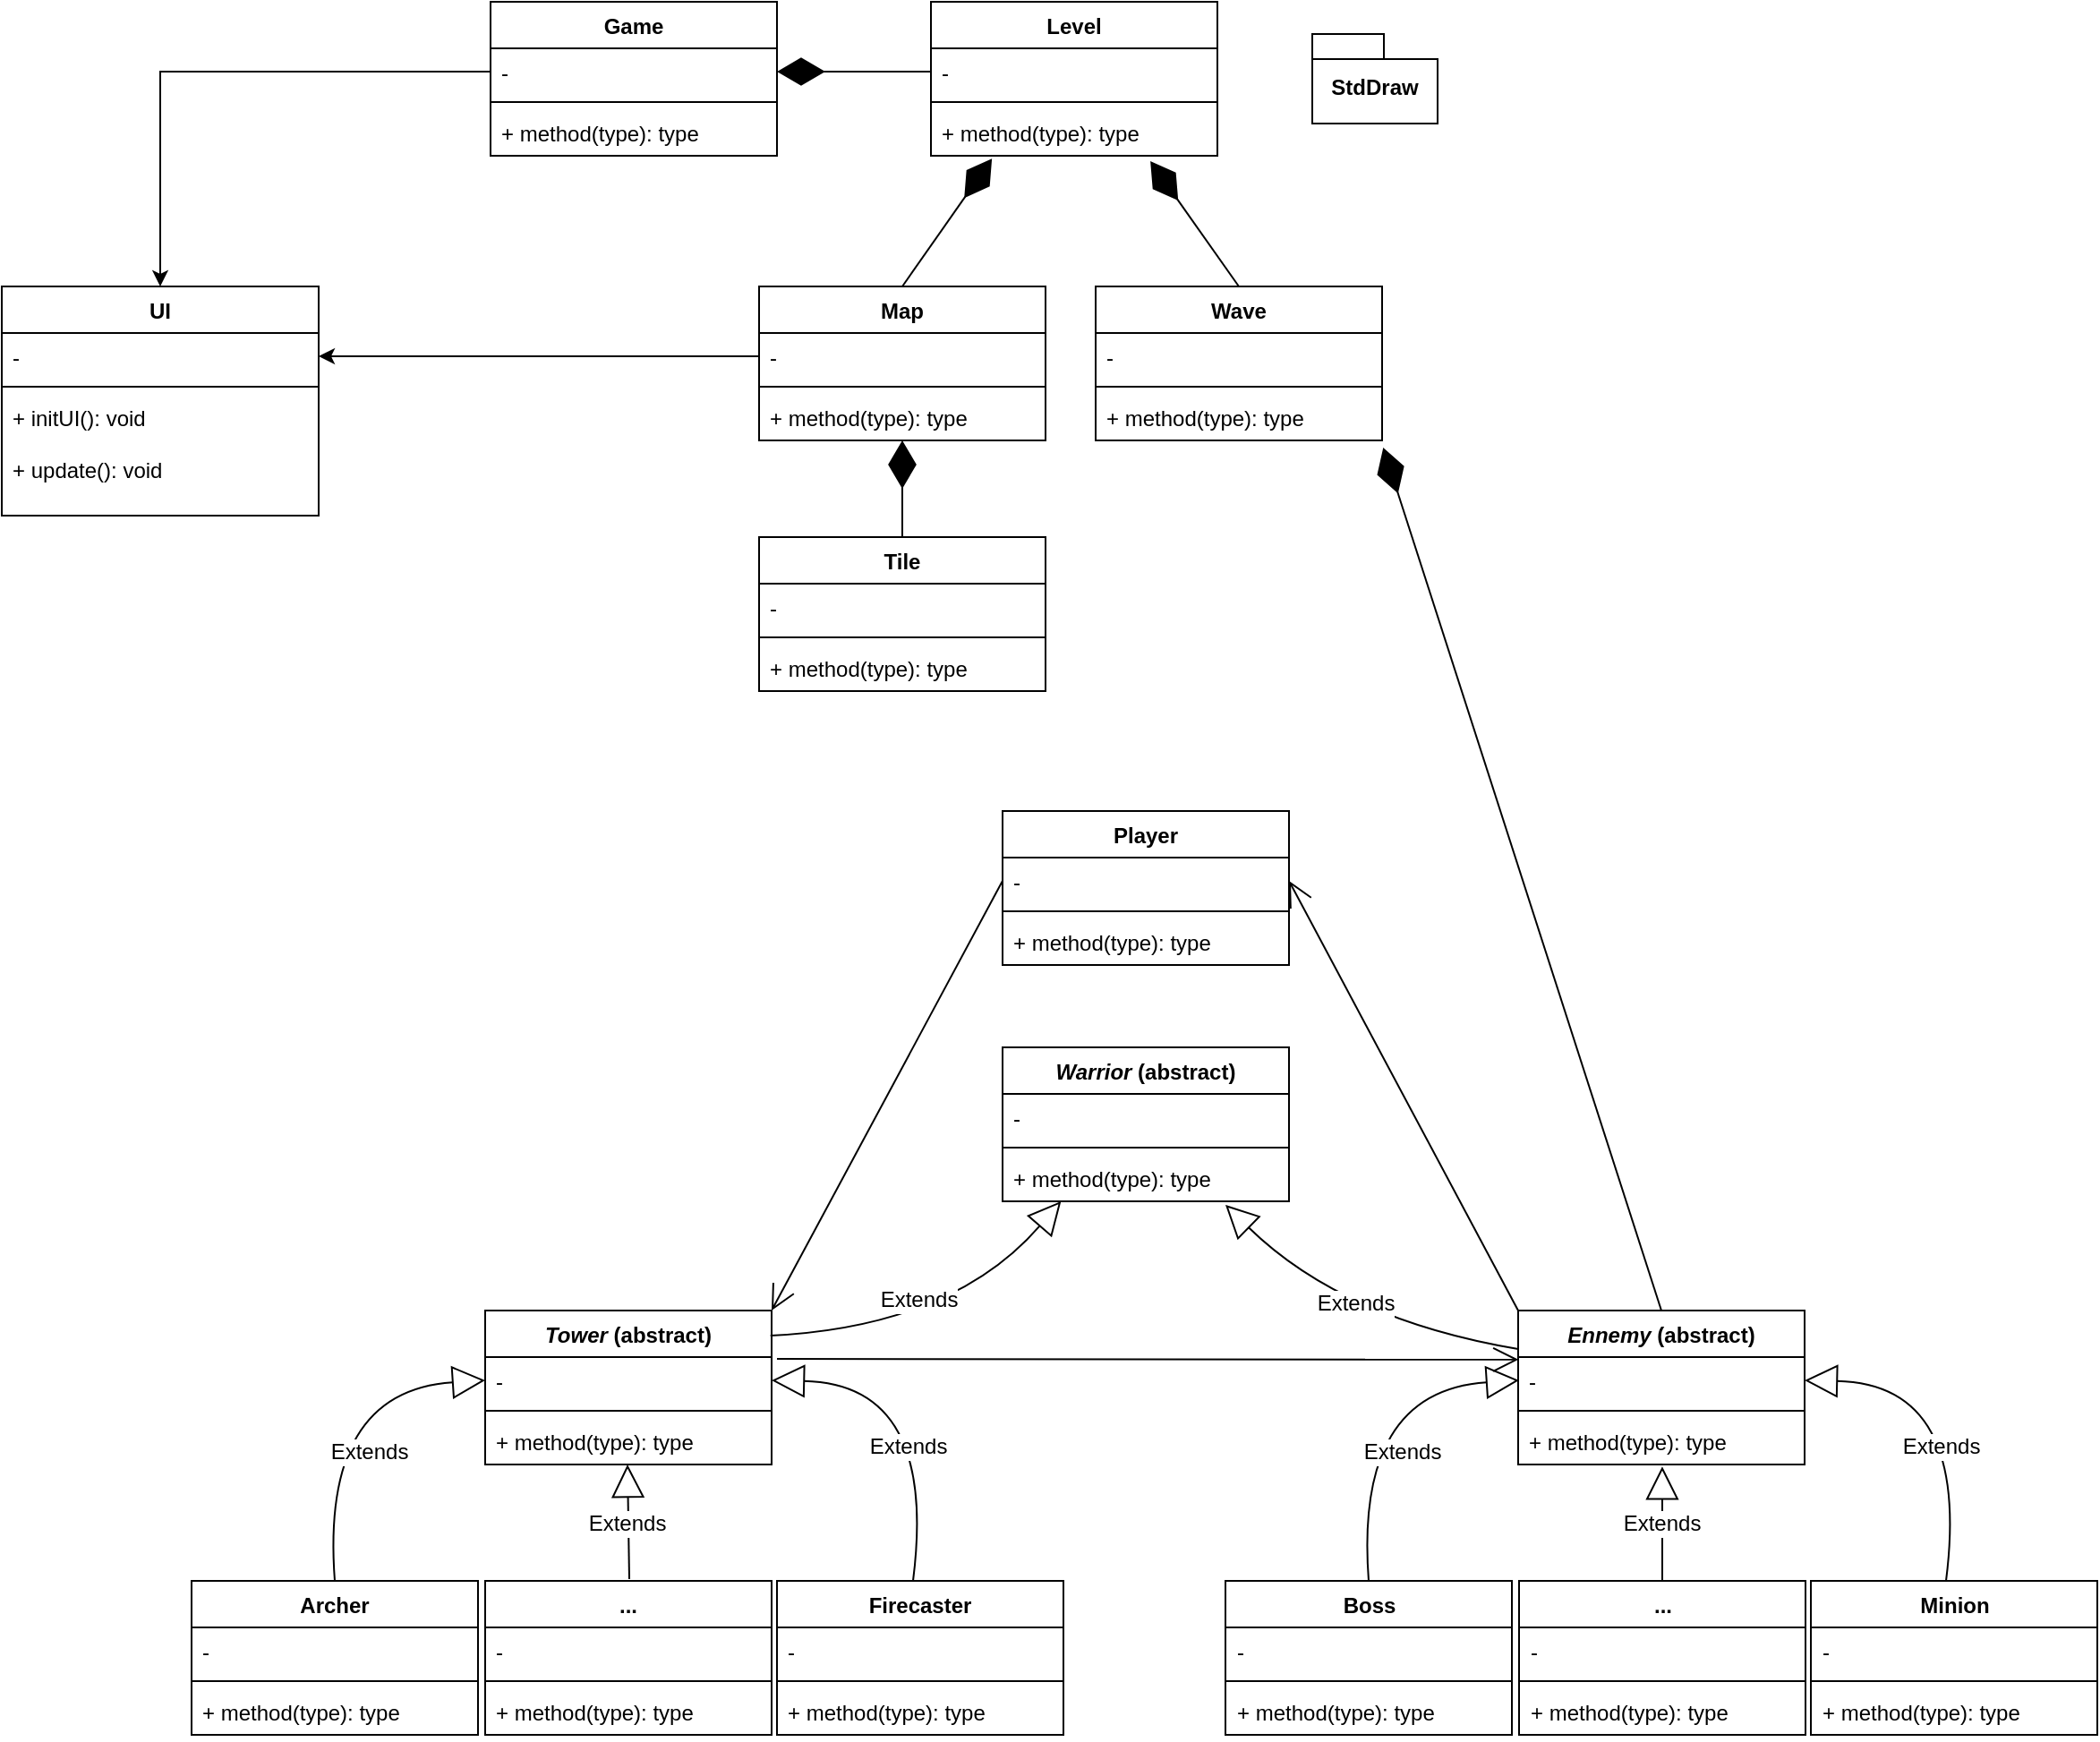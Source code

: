 <mxfile version="24.9.3">
  <diagram name="Page-1" id="QAK6BbJdiVKuHxTeatPU">
    <mxGraphModel dx="1713" dy="1098" grid="0" gridSize="10" guides="1" tooltips="1" connect="1" arrows="1" fold="1" page="0" pageScale="1" pageWidth="827" pageHeight="1169" math="0" shadow="0">
      <root>
        <mxCell id="0" />
        <mxCell id="1" parent="0" />
        <mxCell id="8ZfYDXnma0nvQU20y82I-1" value="Game" style="swimlane;fontStyle=1;align=center;verticalAlign=top;childLayout=stackLayout;horizontal=1;startSize=26;horizontalStack=0;resizeParent=1;resizeParentMax=0;resizeLast=0;collapsible=1;marginBottom=0;whiteSpace=wrap;html=1;" parent="1" vertex="1">
          <mxGeometry x="-30" y="-149" width="160" height="86" as="geometry" />
        </mxCell>
        <mxCell id="8ZfYDXnma0nvQU20y82I-2" value="-" style="text;strokeColor=none;fillColor=none;align=left;verticalAlign=top;spacingLeft=4;spacingRight=4;overflow=hidden;rotatable=0;points=[[0,0.5],[1,0.5]];portConstraint=eastwest;whiteSpace=wrap;html=1;" parent="8ZfYDXnma0nvQU20y82I-1" vertex="1">
          <mxGeometry y="26" width="160" height="26" as="geometry" />
        </mxCell>
        <mxCell id="8ZfYDXnma0nvQU20y82I-3" value="" style="line;strokeWidth=1;fillColor=none;align=left;verticalAlign=middle;spacingTop=-1;spacingLeft=3;spacingRight=3;rotatable=0;labelPosition=right;points=[];portConstraint=eastwest;strokeColor=inherit;" parent="8ZfYDXnma0nvQU20y82I-1" vertex="1">
          <mxGeometry y="52" width="160" height="8" as="geometry" />
        </mxCell>
        <mxCell id="8ZfYDXnma0nvQU20y82I-4" value="+ method(type): type" style="text;strokeColor=none;fillColor=none;align=left;verticalAlign=top;spacingLeft=4;spacingRight=4;overflow=hidden;rotatable=0;points=[[0,0.5],[1,0.5]];portConstraint=eastwest;whiteSpace=wrap;html=1;" parent="8ZfYDXnma0nvQU20y82I-1" vertex="1">
          <mxGeometry y="60" width="160" height="26" as="geometry" />
        </mxCell>
        <mxCell id="8ZfYDXnma0nvQU20y82I-5" value="Level" style="swimlane;fontStyle=1;align=center;verticalAlign=top;childLayout=stackLayout;horizontal=1;startSize=26;horizontalStack=0;resizeParent=1;resizeParentMax=0;resizeLast=0;collapsible=1;marginBottom=0;whiteSpace=wrap;html=1;" parent="1" vertex="1">
          <mxGeometry x="216" y="-149" width="160" height="86" as="geometry" />
        </mxCell>
        <mxCell id="8ZfYDXnma0nvQU20y82I-6" value="-" style="text;strokeColor=none;fillColor=none;align=left;verticalAlign=top;spacingLeft=4;spacingRight=4;overflow=hidden;rotatable=0;points=[[0,0.5],[1,0.5]];portConstraint=eastwest;whiteSpace=wrap;html=1;" parent="8ZfYDXnma0nvQU20y82I-5" vertex="1">
          <mxGeometry y="26" width="160" height="26" as="geometry" />
        </mxCell>
        <mxCell id="8ZfYDXnma0nvQU20y82I-7" value="" style="line;strokeWidth=1;fillColor=none;align=left;verticalAlign=middle;spacingTop=-1;spacingLeft=3;spacingRight=3;rotatable=0;labelPosition=right;points=[];portConstraint=eastwest;strokeColor=inherit;" parent="8ZfYDXnma0nvQU20y82I-5" vertex="1">
          <mxGeometry y="52" width="160" height="8" as="geometry" />
        </mxCell>
        <mxCell id="8ZfYDXnma0nvQU20y82I-8" value="+ method(type): type" style="text;strokeColor=none;fillColor=none;align=left;verticalAlign=top;spacingLeft=4;spacingRight=4;overflow=hidden;rotatable=0;points=[[0,0.5],[1,0.5]];portConstraint=eastwest;whiteSpace=wrap;html=1;" parent="8ZfYDXnma0nvQU20y82I-5" vertex="1">
          <mxGeometry y="60" width="160" height="26" as="geometry" />
        </mxCell>
        <mxCell id="8ZfYDXnma0nvQU20y82I-9" value="Map" style="swimlane;fontStyle=1;align=center;verticalAlign=top;childLayout=stackLayout;horizontal=1;startSize=26;horizontalStack=0;resizeParent=1;resizeParentMax=0;resizeLast=0;collapsible=1;marginBottom=0;whiteSpace=wrap;html=1;" parent="1" vertex="1">
          <mxGeometry x="120" y="10" width="160" height="86" as="geometry" />
        </mxCell>
        <mxCell id="8ZfYDXnma0nvQU20y82I-10" value="-" style="text;strokeColor=none;fillColor=none;align=left;verticalAlign=top;spacingLeft=4;spacingRight=4;overflow=hidden;rotatable=0;points=[[0,0.5],[1,0.5]];portConstraint=eastwest;whiteSpace=wrap;html=1;" parent="8ZfYDXnma0nvQU20y82I-9" vertex="1">
          <mxGeometry y="26" width="160" height="26" as="geometry" />
        </mxCell>
        <mxCell id="8ZfYDXnma0nvQU20y82I-11" value="" style="line;strokeWidth=1;fillColor=none;align=left;verticalAlign=middle;spacingTop=-1;spacingLeft=3;spacingRight=3;rotatable=0;labelPosition=right;points=[];portConstraint=eastwest;strokeColor=inherit;" parent="8ZfYDXnma0nvQU20y82I-9" vertex="1">
          <mxGeometry y="52" width="160" height="8" as="geometry" />
        </mxCell>
        <mxCell id="8ZfYDXnma0nvQU20y82I-12" value="+ method(type): type" style="text;strokeColor=none;fillColor=none;align=left;verticalAlign=top;spacingLeft=4;spacingRight=4;overflow=hidden;rotatable=0;points=[[0,0.5],[1,0.5]];portConstraint=eastwest;whiteSpace=wrap;html=1;" parent="8ZfYDXnma0nvQU20y82I-9" vertex="1">
          <mxGeometry y="60" width="160" height="26" as="geometry" />
        </mxCell>
        <mxCell id="8ZfYDXnma0nvQU20y82I-13" value="Wave" style="swimlane;fontStyle=1;align=center;verticalAlign=top;childLayout=stackLayout;horizontal=1;startSize=26;horizontalStack=0;resizeParent=1;resizeParentMax=0;resizeLast=0;collapsible=1;marginBottom=0;whiteSpace=wrap;html=1;" parent="1" vertex="1">
          <mxGeometry x="308" y="10" width="160" height="86" as="geometry" />
        </mxCell>
        <mxCell id="8ZfYDXnma0nvQU20y82I-14" value="-" style="text;strokeColor=none;fillColor=none;align=left;verticalAlign=top;spacingLeft=4;spacingRight=4;overflow=hidden;rotatable=0;points=[[0,0.5],[1,0.5]];portConstraint=eastwest;whiteSpace=wrap;html=1;" parent="8ZfYDXnma0nvQU20y82I-13" vertex="1">
          <mxGeometry y="26" width="160" height="26" as="geometry" />
        </mxCell>
        <mxCell id="8ZfYDXnma0nvQU20y82I-15" value="" style="line;strokeWidth=1;fillColor=none;align=left;verticalAlign=middle;spacingTop=-1;spacingLeft=3;spacingRight=3;rotatable=0;labelPosition=right;points=[];portConstraint=eastwest;strokeColor=inherit;" parent="8ZfYDXnma0nvQU20y82I-13" vertex="1">
          <mxGeometry y="52" width="160" height="8" as="geometry" />
        </mxCell>
        <mxCell id="8ZfYDXnma0nvQU20y82I-16" value="+ method(type): type" style="text;strokeColor=none;fillColor=none;align=left;verticalAlign=top;spacingLeft=4;spacingRight=4;overflow=hidden;rotatable=0;points=[[0,0.5],[1,0.5]];portConstraint=eastwest;whiteSpace=wrap;html=1;" parent="8ZfYDXnma0nvQU20y82I-13" vertex="1">
          <mxGeometry y="60" width="160" height="26" as="geometry" />
        </mxCell>
        <mxCell id="8ZfYDXnma0nvQU20y82I-17" value="StdDraw" style="shape=folder;fontStyle=1;spacingTop=10;tabWidth=40;tabHeight=14;tabPosition=left;html=1;whiteSpace=wrap;" parent="1" vertex="1">
          <mxGeometry x="429" y="-131" width="70" height="50" as="geometry" />
        </mxCell>
        <mxCell id="8ZfYDXnma0nvQU20y82I-18" value="&lt;div&gt;Player&lt;/div&gt;" style="swimlane;fontStyle=1;align=center;verticalAlign=top;childLayout=stackLayout;horizontal=1;startSize=26;horizontalStack=0;resizeParent=1;resizeParentMax=0;resizeLast=0;collapsible=1;marginBottom=0;whiteSpace=wrap;html=1;" parent="1" vertex="1">
          <mxGeometry x="256" y="303" width="160" height="86" as="geometry" />
        </mxCell>
        <mxCell id="8ZfYDXnma0nvQU20y82I-19" value="-" style="text;strokeColor=none;fillColor=none;align=left;verticalAlign=top;spacingLeft=4;spacingRight=4;overflow=hidden;rotatable=0;points=[[0,0.5],[1,0.5]];portConstraint=eastwest;whiteSpace=wrap;html=1;" parent="8ZfYDXnma0nvQU20y82I-18" vertex="1">
          <mxGeometry y="26" width="160" height="26" as="geometry" />
        </mxCell>
        <mxCell id="8ZfYDXnma0nvQU20y82I-20" value="" style="line;strokeWidth=1;fillColor=none;align=left;verticalAlign=middle;spacingTop=-1;spacingLeft=3;spacingRight=3;rotatable=0;labelPosition=right;points=[];portConstraint=eastwest;strokeColor=inherit;" parent="8ZfYDXnma0nvQU20y82I-18" vertex="1">
          <mxGeometry y="52" width="160" height="8" as="geometry" />
        </mxCell>
        <mxCell id="8ZfYDXnma0nvQU20y82I-21" value="+ method(type): type" style="text;strokeColor=none;fillColor=none;align=left;verticalAlign=top;spacingLeft=4;spacingRight=4;overflow=hidden;rotatable=0;points=[[0,0.5],[1,0.5]];portConstraint=eastwest;whiteSpace=wrap;html=1;" parent="8ZfYDXnma0nvQU20y82I-18" vertex="1">
          <mxGeometry y="60" width="160" height="26" as="geometry" />
        </mxCell>
        <mxCell id="8ZfYDXnma0nvQU20y82I-22" value="&lt;i&gt;Tower&lt;/i&gt; (abstract)" style="swimlane;fontStyle=1;align=center;verticalAlign=top;childLayout=stackLayout;horizontal=1;startSize=26;horizontalStack=0;resizeParent=1;resizeParentMax=0;resizeLast=0;collapsible=1;marginBottom=0;whiteSpace=wrap;html=1;" parent="1" vertex="1">
          <mxGeometry x="-33" y="582" width="160" height="86" as="geometry" />
        </mxCell>
        <mxCell id="8ZfYDXnma0nvQU20y82I-23" value="-" style="text;strokeColor=none;fillColor=none;align=left;verticalAlign=top;spacingLeft=4;spacingRight=4;overflow=hidden;rotatable=0;points=[[0,0.5],[1,0.5]];portConstraint=eastwest;whiteSpace=wrap;html=1;" parent="8ZfYDXnma0nvQU20y82I-22" vertex="1">
          <mxGeometry y="26" width="160" height="26" as="geometry" />
        </mxCell>
        <mxCell id="8ZfYDXnma0nvQU20y82I-24" value="" style="line;strokeWidth=1;fillColor=none;align=left;verticalAlign=middle;spacingTop=-1;spacingLeft=3;spacingRight=3;rotatable=0;labelPosition=right;points=[];portConstraint=eastwest;strokeColor=inherit;" parent="8ZfYDXnma0nvQU20y82I-22" vertex="1">
          <mxGeometry y="52" width="160" height="8" as="geometry" />
        </mxCell>
        <mxCell id="8ZfYDXnma0nvQU20y82I-25" value="+ method(type): type" style="text;strokeColor=none;fillColor=none;align=left;verticalAlign=top;spacingLeft=4;spacingRight=4;overflow=hidden;rotatable=0;points=[[0,0.5],[1,0.5]];portConstraint=eastwest;whiteSpace=wrap;html=1;" parent="8ZfYDXnma0nvQU20y82I-22" vertex="1">
          <mxGeometry y="60" width="160" height="26" as="geometry" />
        </mxCell>
        <mxCell id="8ZfYDXnma0nvQU20y82I-26" value="&lt;div&gt;&lt;i&gt;Ennemy&lt;/i&gt; (abstract)&lt;/div&gt;&lt;div&gt;&lt;br&gt;&lt;/div&gt;" style="swimlane;fontStyle=1;align=center;verticalAlign=top;childLayout=stackLayout;horizontal=1;startSize=26;horizontalStack=0;resizeParent=1;resizeParentMax=0;resizeLast=0;collapsible=1;marginBottom=0;whiteSpace=wrap;html=1;" parent="1" vertex="1">
          <mxGeometry x="544" y="582" width="160" height="86" as="geometry" />
        </mxCell>
        <mxCell id="8ZfYDXnma0nvQU20y82I-27" value="-" style="text;strokeColor=none;fillColor=none;align=left;verticalAlign=top;spacingLeft=4;spacingRight=4;overflow=hidden;rotatable=0;points=[[0,0.5],[1,0.5]];portConstraint=eastwest;whiteSpace=wrap;html=1;" parent="8ZfYDXnma0nvQU20y82I-26" vertex="1">
          <mxGeometry y="26" width="160" height="26" as="geometry" />
        </mxCell>
        <mxCell id="8ZfYDXnma0nvQU20y82I-28" value="" style="line;strokeWidth=1;fillColor=none;align=left;verticalAlign=middle;spacingTop=-1;spacingLeft=3;spacingRight=3;rotatable=0;labelPosition=right;points=[];portConstraint=eastwest;strokeColor=inherit;" parent="8ZfYDXnma0nvQU20y82I-26" vertex="1">
          <mxGeometry y="52" width="160" height="8" as="geometry" />
        </mxCell>
        <mxCell id="8ZfYDXnma0nvQU20y82I-29" value="+ method(type): type" style="text;strokeColor=none;fillColor=none;align=left;verticalAlign=top;spacingLeft=4;spacingRight=4;overflow=hidden;rotatable=0;points=[[0,0.5],[1,0.5]];portConstraint=eastwest;whiteSpace=wrap;html=1;" parent="8ZfYDXnma0nvQU20y82I-26" vertex="1">
          <mxGeometry y="60" width="160" height="26" as="geometry" />
        </mxCell>
        <mxCell id="8ZfYDXnma0nvQU20y82I-30" value="Archer&lt;span style=&quot;color: rgba(0, 0, 0, 0); font-family: monospace; font-size: 0px; font-weight: 400; text-align: start; text-wrap: nowrap;&quot;&gt;%3CmxGraphModel%3E%3Croot%3E%3CmxCell%20id%3D%220%22%2F%3E%3CmxCell%20id%3D%221%22%20parent%3D%220%22%2F%3E%3CmxCell%20id%3D%222%22%20value%3D%22Game%22%20style%3D%22swimlane%3BfontStyle%3D1%3Balign%3Dcenter%3BverticalAlign%3Dtop%3BchildLayout%3DstackLayout%3Bhorizontal%3D1%3BstartSize%3D26%3BhorizontalStack%3D0%3BresizeParent%3D1%3BresizeParentMax%3D0%3BresizeLast%3D0%3Bcollapsible%3D1%3BmarginBottom%3D0%3BwhiteSpace%3Dwrap%3Bhtml%3D1%3B%22%20vertex%3D%221%22%20parent%3D%221%22%3E%3CmxGeometry%20x%3D%22-30%22%20y%3D%22-149%22%20width%3D%22160%22%20height%3D%2286%22%20as%3D%22geometry%22%2F%3E%3C%2FmxCell%3E%3CmxCell%20id%3D%223%22%20value%3D%22-%22%20style%3D%22text%3BstrokeColor%3Dnone%3BfillColor%3Dnone%3Balign%3Dleft%3BverticalAlign%3Dtop%3BspacingLeft%3D4%3BspacingRight%3D4%3Boverflow%3Dhidden%3Brotatable%3D0%3Bpoints%3D%5B%5B0%2C0.5%5D%2C%5B1%2C0.5%5D%5D%3BportConstraint%3Deastwest%3BwhiteSpace%3Dwrap%3Bhtml%3D1%3B%22%20vertex%3D%221%22%20parent%3D%222%22%3E%3CmxGeometry%20y%3D%2226%22%20width%3D%22160%22%20height%3D%2226%22%20as%3D%22geometry%22%2F%3E%3C%2FmxCell%3E%3CmxCell%20id%3D%224%22%20value%3D%22%22%20style%3D%22line%3BstrokeWidth%3D1%3BfillColor%3Dnone%3Balign%3Dleft%3BverticalAlign%3Dmiddle%3BspacingTop%3D-1%3BspacingLeft%3D3%3BspacingRight%3D3%3Brotatable%3D0%3BlabelPosition%3Dright%3Bpoints%3D%5B%5D%3BportConstraint%3Deastwest%3BstrokeColor%3Dinherit%3B%22%20vertex%3D%221%22%20parent%3D%222%22%3E%3CmxGeometry%20y%3D%2252%22%20width%3D%22160%22%20height%3D%228%22%20as%3D%22geometry%22%2F%3E%3C%2FmxCell%3E%3CmxCell%20id%3D%225%22%20value%3D%22%2B%20method(type)%3A%20type%22%20style%3D%22text%3BstrokeColor%3Dnone%3BfillColor%3Dnone%3Balign%3Dleft%3BverticalAlign%3Dtop%3BspacingLeft%3D4%3BspacingRight%3D4%3Boverflow%3Dhidden%3Brotatable%3D0%3Bpoints%3D%5B%5B0%2C0.5%5D%2C%5B1%2C0.5%5D%5D%3BportConstraint%3Deastwest%3BwhiteSpace%3Dwrap%3Bhtml%3D1%3B%22%20vertex%3D%221%22%20parent%3D%222%22%3E%3CmxGeometry%20y%3D%2260%22%20width%3D%22160%22%20height%3D%2226%22%20as%3D%22geometry%22%2F%3E%3C%2FmxCell%3E%3C%2Froot%3E%3C%2FmxGraphModel%3E&lt;/span&gt;" style="swimlane;fontStyle=1;align=center;verticalAlign=top;childLayout=stackLayout;horizontal=1;startSize=26;horizontalStack=0;resizeParent=1;resizeParentMax=0;resizeLast=0;collapsible=1;marginBottom=0;whiteSpace=wrap;html=1;" parent="1" vertex="1">
          <mxGeometry x="-197" y="733" width="160" height="86" as="geometry" />
        </mxCell>
        <mxCell id="8ZfYDXnma0nvQU20y82I-31" value="-" style="text;strokeColor=none;fillColor=none;align=left;verticalAlign=top;spacingLeft=4;spacingRight=4;overflow=hidden;rotatable=0;points=[[0,0.5],[1,0.5]];portConstraint=eastwest;whiteSpace=wrap;html=1;" parent="8ZfYDXnma0nvQU20y82I-30" vertex="1">
          <mxGeometry y="26" width="160" height="26" as="geometry" />
        </mxCell>
        <mxCell id="8ZfYDXnma0nvQU20y82I-32" value="" style="line;strokeWidth=1;fillColor=none;align=left;verticalAlign=middle;spacingTop=-1;spacingLeft=3;spacingRight=3;rotatable=0;labelPosition=right;points=[];portConstraint=eastwest;strokeColor=inherit;" parent="8ZfYDXnma0nvQU20y82I-30" vertex="1">
          <mxGeometry y="52" width="160" height="8" as="geometry" />
        </mxCell>
        <mxCell id="8ZfYDXnma0nvQU20y82I-33" value="+ method(type): type" style="text;strokeColor=none;fillColor=none;align=left;verticalAlign=top;spacingLeft=4;spacingRight=4;overflow=hidden;rotatable=0;points=[[0,0.5],[1,0.5]];portConstraint=eastwest;whiteSpace=wrap;html=1;" parent="8ZfYDXnma0nvQU20y82I-30" vertex="1">
          <mxGeometry y="60" width="160" height="26" as="geometry" />
        </mxCell>
        <mxCell id="8ZfYDXnma0nvQU20y82I-34" value="..." style="swimlane;fontStyle=1;align=center;verticalAlign=top;childLayout=stackLayout;horizontal=1;startSize=26;horizontalStack=0;resizeParent=1;resizeParentMax=0;resizeLast=0;collapsible=1;marginBottom=0;whiteSpace=wrap;html=1;" parent="1" vertex="1">
          <mxGeometry x="-33" y="733" width="160" height="86" as="geometry" />
        </mxCell>
        <mxCell id="8ZfYDXnma0nvQU20y82I-35" value="-" style="text;strokeColor=none;fillColor=none;align=left;verticalAlign=top;spacingLeft=4;spacingRight=4;overflow=hidden;rotatable=0;points=[[0,0.5],[1,0.5]];portConstraint=eastwest;whiteSpace=wrap;html=1;" parent="8ZfYDXnma0nvQU20y82I-34" vertex="1">
          <mxGeometry y="26" width="160" height="26" as="geometry" />
        </mxCell>
        <mxCell id="8ZfYDXnma0nvQU20y82I-36" value="" style="line;strokeWidth=1;fillColor=none;align=left;verticalAlign=middle;spacingTop=-1;spacingLeft=3;spacingRight=3;rotatable=0;labelPosition=right;points=[];portConstraint=eastwest;strokeColor=inherit;" parent="8ZfYDXnma0nvQU20y82I-34" vertex="1">
          <mxGeometry y="52" width="160" height="8" as="geometry" />
        </mxCell>
        <mxCell id="8ZfYDXnma0nvQU20y82I-37" value="+ method(type): type" style="text;strokeColor=none;fillColor=none;align=left;verticalAlign=top;spacingLeft=4;spacingRight=4;overflow=hidden;rotatable=0;points=[[0,0.5],[1,0.5]];portConstraint=eastwest;whiteSpace=wrap;html=1;" parent="8ZfYDXnma0nvQU20y82I-34" vertex="1">
          <mxGeometry y="60" width="160" height="26" as="geometry" />
        </mxCell>
        <mxCell id="8ZfYDXnma0nvQU20y82I-38" value="Firecaster" style="swimlane;fontStyle=1;align=center;verticalAlign=top;childLayout=stackLayout;horizontal=1;startSize=26;horizontalStack=0;resizeParent=1;resizeParentMax=0;resizeLast=0;collapsible=1;marginBottom=0;whiteSpace=wrap;html=1;" parent="1" vertex="1">
          <mxGeometry x="130" y="733" width="160" height="86" as="geometry" />
        </mxCell>
        <mxCell id="8ZfYDXnma0nvQU20y82I-39" value="-" style="text;strokeColor=none;fillColor=none;align=left;verticalAlign=top;spacingLeft=4;spacingRight=4;overflow=hidden;rotatable=0;points=[[0,0.5],[1,0.5]];portConstraint=eastwest;whiteSpace=wrap;html=1;" parent="8ZfYDXnma0nvQU20y82I-38" vertex="1">
          <mxGeometry y="26" width="160" height="26" as="geometry" />
        </mxCell>
        <mxCell id="8ZfYDXnma0nvQU20y82I-40" value="" style="line;strokeWidth=1;fillColor=none;align=left;verticalAlign=middle;spacingTop=-1;spacingLeft=3;spacingRight=3;rotatable=0;labelPosition=right;points=[];portConstraint=eastwest;strokeColor=inherit;" parent="8ZfYDXnma0nvQU20y82I-38" vertex="1">
          <mxGeometry y="52" width="160" height="8" as="geometry" />
        </mxCell>
        <mxCell id="8ZfYDXnma0nvQU20y82I-41" value="+ method(type): type" style="text;strokeColor=none;fillColor=none;align=left;verticalAlign=top;spacingLeft=4;spacingRight=4;overflow=hidden;rotatable=0;points=[[0,0.5],[1,0.5]];portConstraint=eastwest;whiteSpace=wrap;html=1;" parent="8ZfYDXnma0nvQU20y82I-38" vertex="1">
          <mxGeometry y="60" width="160" height="26" as="geometry" />
        </mxCell>
        <mxCell id="8ZfYDXnma0nvQU20y82I-42" value="Boss" style="swimlane;fontStyle=1;align=center;verticalAlign=top;childLayout=stackLayout;horizontal=1;startSize=26;horizontalStack=0;resizeParent=1;resizeParentMax=0;resizeLast=0;collapsible=1;marginBottom=0;whiteSpace=wrap;html=1;" parent="1" vertex="1">
          <mxGeometry x="380.5" y="733" width="160" height="86" as="geometry" />
        </mxCell>
        <mxCell id="8ZfYDXnma0nvQU20y82I-43" value="-" style="text;strokeColor=none;fillColor=none;align=left;verticalAlign=top;spacingLeft=4;spacingRight=4;overflow=hidden;rotatable=0;points=[[0,0.5],[1,0.5]];portConstraint=eastwest;whiteSpace=wrap;html=1;" parent="8ZfYDXnma0nvQU20y82I-42" vertex="1">
          <mxGeometry y="26" width="160" height="26" as="geometry" />
        </mxCell>
        <mxCell id="8ZfYDXnma0nvQU20y82I-44" value="" style="line;strokeWidth=1;fillColor=none;align=left;verticalAlign=middle;spacingTop=-1;spacingLeft=3;spacingRight=3;rotatable=0;labelPosition=right;points=[];portConstraint=eastwest;strokeColor=inherit;" parent="8ZfYDXnma0nvQU20y82I-42" vertex="1">
          <mxGeometry y="52" width="160" height="8" as="geometry" />
        </mxCell>
        <mxCell id="8ZfYDXnma0nvQU20y82I-45" value="+ method(type): type" style="text;strokeColor=none;fillColor=none;align=left;verticalAlign=top;spacingLeft=4;spacingRight=4;overflow=hidden;rotatable=0;points=[[0,0.5],[1,0.5]];portConstraint=eastwest;whiteSpace=wrap;html=1;" parent="8ZfYDXnma0nvQU20y82I-42" vertex="1">
          <mxGeometry y="60" width="160" height="26" as="geometry" />
        </mxCell>
        <mxCell id="8ZfYDXnma0nvQU20y82I-46" value="..." style="swimlane;fontStyle=1;align=center;verticalAlign=top;childLayout=stackLayout;horizontal=1;startSize=26;horizontalStack=0;resizeParent=1;resizeParentMax=0;resizeLast=0;collapsible=1;marginBottom=0;whiteSpace=wrap;html=1;" parent="1" vertex="1">
          <mxGeometry x="544.5" y="733" width="160" height="86" as="geometry" />
        </mxCell>
        <mxCell id="8ZfYDXnma0nvQU20y82I-47" value="-" style="text;strokeColor=none;fillColor=none;align=left;verticalAlign=top;spacingLeft=4;spacingRight=4;overflow=hidden;rotatable=0;points=[[0,0.5],[1,0.5]];portConstraint=eastwest;whiteSpace=wrap;html=1;" parent="8ZfYDXnma0nvQU20y82I-46" vertex="1">
          <mxGeometry y="26" width="160" height="26" as="geometry" />
        </mxCell>
        <mxCell id="8ZfYDXnma0nvQU20y82I-48" value="" style="line;strokeWidth=1;fillColor=none;align=left;verticalAlign=middle;spacingTop=-1;spacingLeft=3;spacingRight=3;rotatable=0;labelPosition=right;points=[];portConstraint=eastwest;strokeColor=inherit;" parent="8ZfYDXnma0nvQU20y82I-46" vertex="1">
          <mxGeometry y="52" width="160" height="8" as="geometry" />
        </mxCell>
        <mxCell id="8ZfYDXnma0nvQU20y82I-49" value="+ method(type): type" style="text;strokeColor=none;fillColor=none;align=left;verticalAlign=top;spacingLeft=4;spacingRight=4;overflow=hidden;rotatable=0;points=[[0,0.5],[1,0.5]];portConstraint=eastwest;whiteSpace=wrap;html=1;" parent="8ZfYDXnma0nvQU20y82I-46" vertex="1">
          <mxGeometry y="60" width="160" height="26" as="geometry" />
        </mxCell>
        <mxCell id="8ZfYDXnma0nvQU20y82I-50" value="Minion" style="swimlane;fontStyle=1;align=center;verticalAlign=top;childLayout=stackLayout;horizontal=1;startSize=26;horizontalStack=0;resizeParent=1;resizeParentMax=0;resizeLast=0;collapsible=1;marginBottom=0;whiteSpace=wrap;html=1;" parent="1" vertex="1">
          <mxGeometry x="707.5" y="733" width="160" height="86" as="geometry" />
        </mxCell>
        <mxCell id="8ZfYDXnma0nvQU20y82I-51" value="-" style="text;strokeColor=none;fillColor=none;align=left;verticalAlign=top;spacingLeft=4;spacingRight=4;overflow=hidden;rotatable=0;points=[[0,0.5],[1,0.5]];portConstraint=eastwest;whiteSpace=wrap;html=1;" parent="8ZfYDXnma0nvQU20y82I-50" vertex="1">
          <mxGeometry y="26" width="160" height="26" as="geometry" />
        </mxCell>
        <mxCell id="8ZfYDXnma0nvQU20y82I-52" value="" style="line;strokeWidth=1;fillColor=none;align=left;verticalAlign=middle;spacingTop=-1;spacingLeft=3;spacingRight=3;rotatable=0;labelPosition=right;points=[];portConstraint=eastwest;strokeColor=inherit;" parent="8ZfYDXnma0nvQU20y82I-50" vertex="1">
          <mxGeometry y="52" width="160" height="8" as="geometry" />
        </mxCell>
        <mxCell id="8ZfYDXnma0nvQU20y82I-53" value="+ method(type): type" style="text;strokeColor=none;fillColor=none;align=left;verticalAlign=top;spacingLeft=4;spacingRight=4;overflow=hidden;rotatable=0;points=[[0,0.5],[1,0.5]];portConstraint=eastwest;whiteSpace=wrap;html=1;" parent="8ZfYDXnma0nvQU20y82I-50" vertex="1">
          <mxGeometry y="60" width="160" height="26" as="geometry" />
        </mxCell>
        <mxCell id="8ZfYDXnma0nvQU20y82I-54" value="Tile" style="swimlane;fontStyle=1;align=center;verticalAlign=top;childLayout=stackLayout;horizontal=1;startSize=26;horizontalStack=0;resizeParent=1;resizeParentMax=0;resizeLast=0;collapsible=1;marginBottom=0;whiteSpace=wrap;html=1;" parent="1" vertex="1">
          <mxGeometry x="120" y="150" width="160" height="86" as="geometry" />
        </mxCell>
        <mxCell id="8ZfYDXnma0nvQU20y82I-55" value="-" style="text;strokeColor=none;fillColor=none;align=left;verticalAlign=top;spacingLeft=4;spacingRight=4;overflow=hidden;rotatable=0;points=[[0,0.5],[1,0.5]];portConstraint=eastwest;whiteSpace=wrap;html=1;" parent="8ZfYDXnma0nvQU20y82I-54" vertex="1">
          <mxGeometry y="26" width="160" height="26" as="geometry" />
        </mxCell>
        <mxCell id="8ZfYDXnma0nvQU20y82I-56" value="" style="line;strokeWidth=1;fillColor=none;align=left;verticalAlign=middle;spacingTop=-1;spacingLeft=3;spacingRight=3;rotatable=0;labelPosition=right;points=[];portConstraint=eastwest;strokeColor=inherit;" parent="8ZfYDXnma0nvQU20y82I-54" vertex="1">
          <mxGeometry y="52" width="160" height="8" as="geometry" />
        </mxCell>
        <mxCell id="8ZfYDXnma0nvQU20y82I-57" value="+ method(type): type" style="text;strokeColor=none;fillColor=none;align=left;verticalAlign=top;spacingLeft=4;spacingRight=4;overflow=hidden;rotatable=0;points=[[0,0.5],[1,0.5]];portConstraint=eastwest;whiteSpace=wrap;html=1;" parent="8ZfYDXnma0nvQU20y82I-54" vertex="1">
          <mxGeometry y="60" width="160" height="26" as="geometry" />
        </mxCell>
        <mxCell id="8ZfYDXnma0nvQU20y82I-58" value="Extends" style="endArrow=block;endSize=16;endFill=0;html=1;rounded=0;fontSize=12;curved=1;exitX=0.5;exitY=0;exitDx=0;exitDy=0;entryX=0;entryY=0.5;entryDx=0;entryDy=0;" parent="1" source="8ZfYDXnma0nvQU20y82I-30" target="8ZfYDXnma0nvQU20y82I-23" edge="1">
          <mxGeometry x="-0.291" y="-24" width="160" relative="1" as="geometry">
            <mxPoint x="172" y="494" as="sourcePoint" />
            <mxPoint x="-115" y="627" as="targetPoint" />
            <Array as="points">
              <mxPoint x="-125" y="627" />
            </Array>
            <mxPoint as="offset" />
          </mxGeometry>
        </mxCell>
        <mxCell id="8ZfYDXnma0nvQU20y82I-59" value="Extends" style="endArrow=block;endSize=16;endFill=0;html=1;rounded=0;fontSize=12;curved=1;exitX=0.5;exitY=0;exitDx=0;exitDy=0;entryX=0;entryY=0.5;entryDx=0;entryDy=0;" parent="1" edge="1">
          <mxGeometry x="-0.291" y="-24" width="160" relative="1" as="geometry">
            <mxPoint x="460.5" y="733" as="sourcePoint" />
            <mxPoint x="544.5" y="621" as="targetPoint" />
            <Array as="points">
              <mxPoint x="452.5" y="627" />
            </Array>
            <mxPoint as="offset" />
          </mxGeometry>
        </mxCell>
        <mxCell id="8ZfYDXnma0nvQU20y82I-60" value="Extends" style="endArrow=block;endSize=16;endFill=0;html=1;rounded=0;fontSize=12;curved=1;exitX=0.5;exitY=0;exitDx=0;exitDy=0;entryX=1;entryY=0.5;entryDx=0;entryDy=0;" parent="1" target="8ZfYDXnma0nvQU20y82I-23" edge="1">
          <mxGeometry x="-0.274" y="12" width="160" relative="1" as="geometry">
            <mxPoint x="206" y="733" as="sourcePoint" />
            <mxPoint x="290" y="621" as="targetPoint" />
            <Array as="points">
              <mxPoint x="220" y="623" />
            </Array>
            <mxPoint as="offset" />
          </mxGeometry>
        </mxCell>
        <mxCell id="8ZfYDXnma0nvQU20y82I-61" value="Extends" style="endArrow=block;endSize=16;endFill=0;html=1;rounded=0;fontSize=12;curved=1;exitX=0.5;exitY=0;exitDx=0;exitDy=0;entryX=1;entryY=0.5;entryDx=0;entryDy=0;" parent="1" edge="1">
          <mxGeometry x="-0.274" y="12" width="160" relative="1" as="geometry">
            <mxPoint x="783" y="733" as="sourcePoint" />
            <mxPoint x="704" y="621" as="targetPoint" />
            <Array as="points">
              <mxPoint x="797" y="623" />
            </Array>
            <mxPoint as="offset" />
          </mxGeometry>
        </mxCell>
        <mxCell id="8ZfYDXnma0nvQU20y82I-62" value="Extends" style="endArrow=block;endSize=16;endFill=0;html=1;rounded=0;fontSize=12;curved=1;exitX=0.5;exitY=0;exitDx=0;exitDy=0;entryX=0.503;entryY=1.044;entryDx=0;entryDy=0;entryPerimeter=0;" parent="1" source="8ZfYDXnma0nvQU20y82I-46" target="8ZfYDXnma0nvQU20y82I-29" edge="1">
          <mxGeometry width="160" relative="1" as="geometry">
            <mxPoint x="491" y="613" as="sourcePoint" />
            <mxPoint x="651" y="613" as="targetPoint" />
          </mxGeometry>
        </mxCell>
        <mxCell id="8ZfYDXnma0nvQU20y82I-63" value="Extends" style="endArrow=block;endSize=16;endFill=0;html=1;rounded=0;fontSize=12;curved=1;exitX=0.5;exitY=0;exitDx=0;exitDy=0;entryX=0.503;entryY=1.044;entryDx=0;entryDy=0;entryPerimeter=0;" parent="1" edge="1">
          <mxGeometry x="-0.031" y="1" width="160" relative="1" as="geometry">
            <mxPoint x="47.5" y="732" as="sourcePoint" />
            <mxPoint x="46.5" y="668" as="targetPoint" />
            <mxPoint as="offset" />
          </mxGeometry>
        </mxCell>
        <mxCell id="8ZfYDXnma0nvQU20y82I-64" value="" style="endArrow=diamondThin;endFill=1;endSize=24;html=1;rounded=0;fontSize=12;curved=1;entryX=1;entryY=0.5;entryDx=0;entryDy=0;exitX=0;exitY=0.5;exitDx=0;exitDy=0;" parent="1" source="8ZfYDXnma0nvQU20y82I-6" target="8ZfYDXnma0nvQU20y82I-2" edge="1">
          <mxGeometry width="160" relative="1" as="geometry">
            <mxPoint x="-81" y="264" as="sourcePoint" />
            <mxPoint x="79" y="264" as="targetPoint" />
          </mxGeometry>
        </mxCell>
        <mxCell id="8ZfYDXnma0nvQU20y82I-65" value="" style="endArrow=diamondThin;endFill=1;endSize=24;html=1;rounded=0;fontSize=12;curved=1;exitX=0.5;exitY=0;exitDx=0;exitDy=0;entryX=0.213;entryY=1.06;entryDx=0;entryDy=0;entryPerimeter=0;" parent="1" source="8ZfYDXnma0nvQU20y82I-9" target="8ZfYDXnma0nvQU20y82I-8" edge="1">
          <mxGeometry width="160" relative="1" as="geometry">
            <mxPoint x="-81" y="264" as="sourcePoint" />
            <mxPoint x="79" y="264" as="targetPoint" />
          </mxGeometry>
        </mxCell>
        <mxCell id="8ZfYDXnma0nvQU20y82I-66" value="" style="endArrow=diamondThin;endFill=1;endSize=24;html=1;rounded=0;fontSize=12;curved=1;exitX=0.5;exitY=0;exitDx=0;exitDy=0;entryX=0.766;entryY=1.115;entryDx=0;entryDy=0;entryPerimeter=0;" parent="1" source="8ZfYDXnma0nvQU20y82I-13" target="8ZfYDXnma0nvQU20y82I-8" edge="1">
          <mxGeometry width="160" relative="1" as="geometry">
            <mxPoint x="210" y="20" as="sourcePoint" />
            <mxPoint x="260" y="-51" as="targetPoint" />
          </mxGeometry>
        </mxCell>
        <mxCell id="8ZfYDXnma0nvQU20y82I-67" value="" style="endArrow=diamondThin;endFill=1;endSize=24;html=1;rounded=0;fontSize=12;curved=1;entryX=1.004;entryY=1.154;entryDx=0;entryDy=0;entryPerimeter=0;exitX=0.5;exitY=0;exitDx=0;exitDy=0;" parent="1" source="8ZfYDXnma0nvQU20y82I-26" target="8ZfYDXnma0nvQU20y82I-16" edge="1">
          <mxGeometry width="160" relative="1" as="geometry">
            <mxPoint x="620" y="326" as="sourcePoint" />
            <mxPoint x="349" y="-50" as="targetPoint" />
          </mxGeometry>
        </mxCell>
        <mxCell id="8ZfYDXnma0nvQU20y82I-68" value="" style="endArrow=diamondThin;endFill=1;endSize=24;html=1;rounded=0;fontSize=12;curved=1;exitX=0.5;exitY=0;exitDx=0;exitDy=0;" parent="1" source="8ZfYDXnma0nvQU20y82I-54" target="8ZfYDXnma0nvQU20y82I-12" edge="1">
          <mxGeometry width="160" relative="1" as="geometry">
            <mxPoint x="-81" y="264" as="sourcePoint" />
            <mxPoint x="79" y="264" as="targetPoint" />
          </mxGeometry>
        </mxCell>
        <mxCell id="8ZfYDXnma0nvQU20y82I-69" value="" style="endArrow=open;endFill=1;endSize=12;html=1;rounded=0;fontSize=12;curved=1;exitX=0;exitY=0.5;exitDx=0;exitDy=0;entryX=1;entryY=0;entryDx=0;entryDy=0;" parent="1" source="8ZfYDXnma0nvQU20y82I-19" target="8ZfYDXnma0nvQU20y82I-22" edge="1">
          <mxGeometry width="160" relative="1" as="geometry">
            <mxPoint x="-74" y="512" as="sourcePoint" />
            <mxPoint x="-12" y="558" as="targetPoint" />
          </mxGeometry>
        </mxCell>
        <mxCell id="8ZfYDXnma0nvQU20y82I-70" value="" style="endArrow=open;endFill=1;endSize=12;html=1;rounded=0;fontSize=12;curved=1;entryX=0.001;entryY=0.055;entryDx=0;entryDy=0;entryPerimeter=0;" parent="1" target="8ZfYDXnma0nvQU20y82I-27" edge="1">
          <mxGeometry width="160" relative="1" as="geometry">
            <mxPoint x="130" y="609" as="sourcePoint" />
            <mxPoint x="290" y="609" as="targetPoint" />
          </mxGeometry>
        </mxCell>
        <mxCell id="8ZfYDXnma0nvQU20y82I-71" value="" style="endArrow=open;endFill=1;endSize=12;html=1;rounded=0;fontSize=12;curved=1;exitX=0;exitY=0;exitDx=0;exitDy=0;entryX=1;entryY=0.5;entryDx=0;entryDy=0;" parent="1" source="8ZfYDXnma0nvQU20y82I-26" target="8ZfYDXnma0nvQU20y82I-19" edge="1">
          <mxGeometry width="160" relative="1" as="geometry">
            <mxPoint x="-74" y="512" as="sourcePoint" />
            <mxPoint x="86" y="512" as="targetPoint" />
          </mxGeometry>
        </mxCell>
        <mxCell id="lx3ALlgC6pcT5ZvEfmQt-2" value="&lt;div&gt;UI&lt;/div&gt;&lt;div&gt;&lt;br&gt;&lt;/div&gt;" style="swimlane;fontStyle=1;align=center;verticalAlign=top;childLayout=stackLayout;horizontal=1;startSize=26;horizontalStack=0;resizeParent=1;resizeParentMax=0;resizeLast=0;collapsible=1;marginBottom=0;whiteSpace=wrap;html=1;" vertex="1" parent="1">
          <mxGeometry x="-303" y="10" width="177" height="128" as="geometry" />
        </mxCell>
        <mxCell id="lx3ALlgC6pcT5ZvEfmQt-3" value="-" style="text;strokeColor=none;fillColor=none;align=left;verticalAlign=top;spacingLeft=4;spacingRight=4;overflow=hidden;rotatable=0;points=[[0,0.5],[1,0.5]];portConstraint=eastwest;whiteSpace=wrap;html=1;" vertex="1" parent="lx3ALlgC6pcT5ZvEfmQt-2">
          <mxGeometry y="26" width="177" height="26" as="geometry" />
        </mxCell>
        <mxCell id="lx3ALlgC6pcT5ZvEfmQt-4" value="" style="line;strokeWidth=1;fillColor=none;align=left;verticalAlign=middle;spacingTop=-1;spacingLeft=3;spacingRight=3;rotatable=0;labelPosition=right;points=[];portConstraint=eastwest;strokeColor=inherit;" vertex="1" parent="lx3ALlgC6pcT5ZvEfmQt-2">
          <mxGeometry y="52" width="177" height="8" as="geometry" />
        </mxCell>
        <mxCell id="lx3ALlgC6pcT5ZvEfmQt-5" value="&lt;div&gt;+ initUI(): void &lt;/div&gt;&lt;div&gt;&lt;br&gt;&lt;/div&gt;&lt;div&gt;+ update(): void   &lt;/div&gt;" style="text;strokeColor=none;fillColor=none;align=left;verticalAlign=top;spacingLeft=4;spacingRight=4;overflow=hidden;rotatable=0;points=[[0,0.5],[1,0.5]];portConstraint=eastwest;whiteSpace=wrap;html=1;" vertex="1" parent="lx3ALlgC6pcT5ZvEfmQt-2">
          <mxGeometry y="60" width="177" height="68" as="geometry" />
        </mxCell>
        <mxCell id="lx3ALlgC6pcT5ZvEfmQt-8" style="edgeStyle=orthogonalEdgeStyle;rounded=0;orthogonalLoop=1;jettySize=auto;html=1;exitX=0;exitY=0.5;exitDx=0;exitDy=0;entryX=0.5;entryY=0;entryDx=0;entryDy=0;" edge="1" parent="1" source="8ZfYDXnma0nvQU20y82I-2" target="lx3ALlgC6pcT5ZvEfmQt-2">
          <mxGeometry relative="1" as="geometry" />
        </mxCell>
        <mxCell id="lx3ALlgC6pcT5ZvEfmQt-9" style="edgeStyle=orthogonalEdgeStyle;rounded=0;orthogonalLoop=1;jettySize=auto;html=1;exitX=0;exitY=0.5;exitDx=0;exitDy=0;entryX=1;entryY=0.5;entryDx=0;entryDy=0;" edge="1" parent="1" source="8ZfYDXnma0nvQU20y82I-10" target="lx3ALlgC6pcT5ZvEfmQt-3">
          <mxGeometry relative="1" as="geometry" />
        </mxCell>
        <mxCell id="lx3ALlgC6pcT5ZvEfmQt-10" value="&lt;div&gt;&lt;i&gt;Warrior &lt;/i&gt;(abstract)&lt;/div&gt;" style="swimlane;fontStyle=1;align=center;verticalAlign=top;childLayout=stackLayout;horizontal=1;startSize=26;horizontalStack=0;resizeParent=1;resizeParentMax=0;resizeLast=0;collapsible=1;marginBottom=0;whiteSpace=wrap;html=1;" vertex="1" parent="1">
          <mxGeometry x="256" y="435" width="160" height="86" as="geometry" />
        </mxCell>
        <mxCell id="lx3ALlgC6pcT5ZvEfmQt-11" value="-" style="text;strokeColor=none;fillColor=none;align=left;verticalAlign=top;spacingLeft=4;spacingRight=4;overflow=hidden;rotatable=0;points=[[0,0.5],[1,0.5]];portConstraint=eastwest;whiteSpace=wrap;html=1;" vertex="1" parent="lx3ALlgC6pcT5ZvEfmQt-10">
          <mxGeometry y="26" width="160" height="26" as="geometry" />
        </mxCell>
        <mxCell id="lx3ALlgC6pcT5ZvEfmQt-12" value="" style="line;strokeWidth=1;fillColor=none;align=left;verticalAlign=middle;spacingTop=-1;spacingLeft=3;spacingRight=3;rotatable=0;labelPosition=right;points=[];portConstraint=eastwest;strokeColor=inherit;" vertex="1" parent="lx3ALlgC6pcT5ZvEfmQt-10">
          <mxGeometry y="52" width="160" height="8" as="geometry" />
        </mxCell>
        <mxCell id="lx3ALlgC6pcT5ZvEfmQt-13" value="+ method(type): type" style="text;strokeColor=none;fillColor=none;align=left;verticalAlign=top;spacingLeft=4;spacingRight=4;overflow=hidden;rotatable=0;points=[[0,0.5],[1,0.5]];portConstraint=eastwest;whiteSpace=wrap;html=1;" vertex="1" parent="lx3ALlgC6pcT5ZvEfmQt-10">
          <mxGeometry y="60" width="160" height="26" as="geometry" />
        </mxCell>
        <mxCell id="lx3ALlgC6pcT5ZvEfmQt-18" value="Extends" style="endArrow=block;endSize=16;endFill=0;html=1;rounded=0;fontSize=12;curved=1;exitX=0;exitY=0.25;exitDx=0;exitDy=0;entryX=0.503;entryY=1.044;entryDx=0;entryDy=0;entryPerimeter=0;" edge="1" parent="1" source="8ZfYDXnma0nvQU20y82I-26">
          <mxGeometry x="-0.016" y="-10" width="160" relative="1" as="geometry">
            <mxPoint x="381.5" y="587" as="sourcePoint" />
            <mxPoint x="380.5" y="523" as="targetPoint" />
            <Array as="points">
              <mxPoint x="446" y="587" />
            </Array>
            <mxPoint as="offset" />
          </mxGeometry>
        </mxCell>
        <mxCell id="lx3ALlgC6pcT5ZvEfmQt-19" value="Extends" style="endArrow=block;endSize=16;endFill=0;html=1;rounded=0;fontSize=12;curved=1;exitX=0.996;exitY=0.163;exitDx=0;exitDy=0;entryX=0.503;entryY=1.044;entryDx=0;entryDy=0;entryPerimeter=0;exitPerimeter=0;" edge="1" parent="1" source="8ZfYDXnma0nvQU20y82I-22">
          <mxGeometry x="-0.141" y="16" width="160" relative="1" as="geometry">
            <mxPoint x="289.67" y="585" as="sourcePoint" />
            <mxPoint x="288.67" y="521" as="targetPoint" />
            <Array as="points">
              <mxPoint x="228" y="591" />
            </Array>
            <mxPoint as="offset" />
          </mxGeometry>
        </mxCell>
      </root>
    </mxGraphModel>
  </diagram>
</mxfile>
